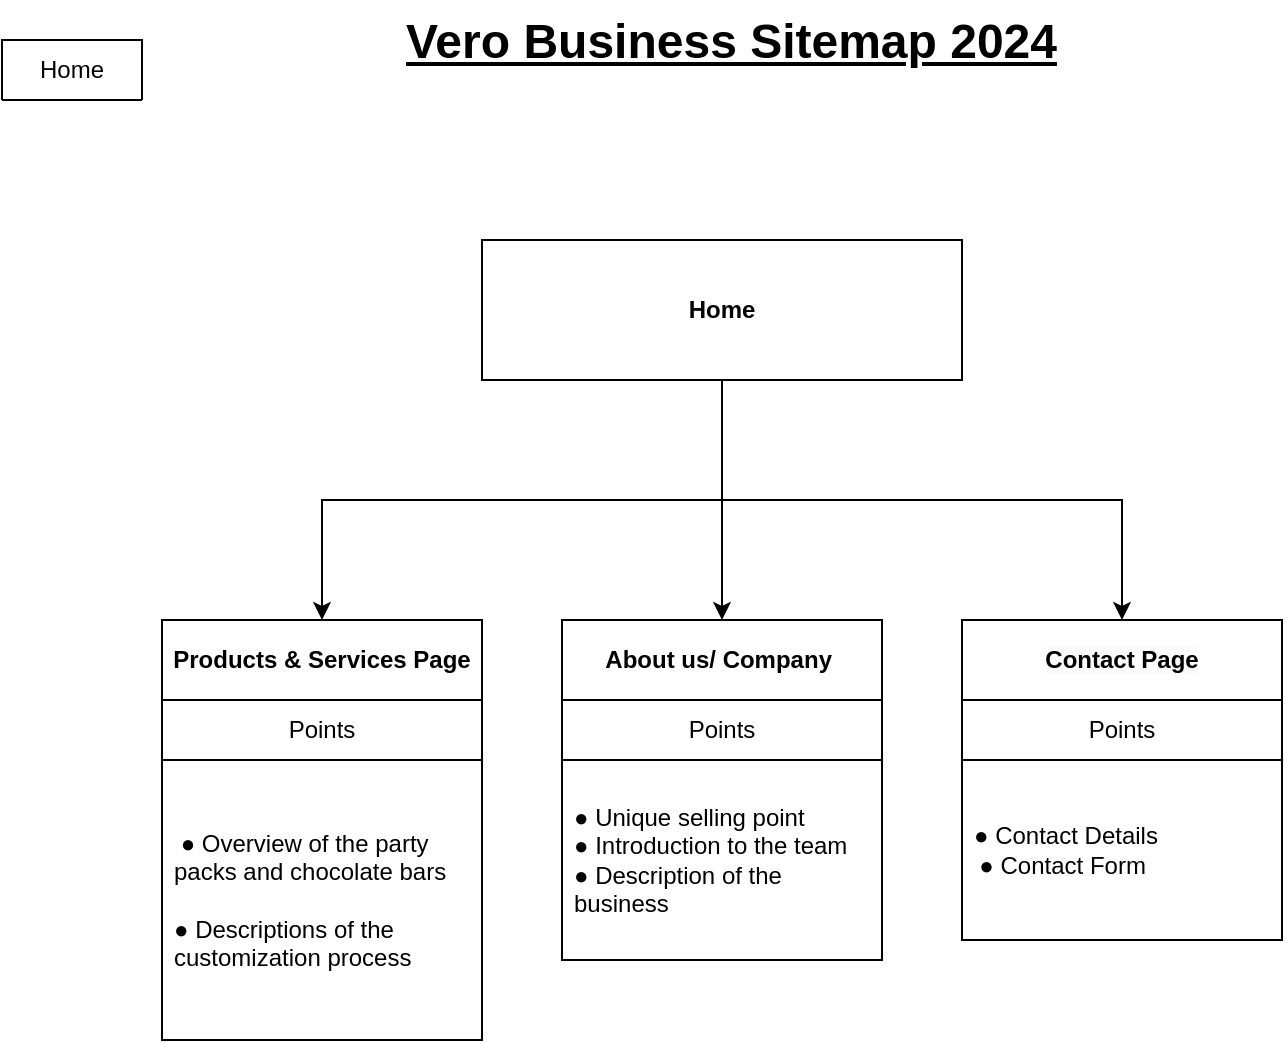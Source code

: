 <mxfile version="24.8.2">
  <diagram name="Page-1" id="A0hWKiQMjQSMnbhwBFXc">
    <mxGraphModel dx="934" dy="509" grid="1" gridSize="10" guides="1" tooltips="1" connect="1" arrows="1" fold="1" page="1" pageScale="1" pageWidth="850" pageHeight="1100" math="0" shadow="0">
      <root>
        <mxCell id="0" />
        <mxCell id="1" parent="0" />
        <mxCell id="HKQunx7O__zHXJOCFJla-1" value="Home" style="swimlane;fontStyle=0;childLayout=stackLayout;horizontal=1;startSize=30;horizontalStack=0;resizeParent=1;resizeParentMax=0;resizeLast=0;collapsible=1;marginBottom=0;whiteSpace=wrap;html=1;" parent="1" vertex="1" collapsed="1">
          <mxGeometry x="40" y="30" width="70" height="30" as="geometry">
            <mxRectangle x="40" y="30" width="140" height="120" as="alternateBounds" />
          </mxGeometry>
        </mxCell>
        <mxCell id="HKQunx7O__zHXJOCFJla-2" value="About us/ Company&amp;nbsp;" style="text;strokeColor=none;fillColor=none;align=left;verticalAlign=middle;spacingLeft=4;spacingRight=4;overflow=hidden;points=[[0,0.5],[1,0.5]];portConstraint=eastwest;rotatable=0;whiteSpace=wrap;html=1;" parent="HKQunx7O__zHXJOCFJla-1" vertex="1">
          <mxGeometry y="30" width="140" height="30" as="geometry" />
        </mxCell>
        <mxCell id="HKQunx7O__zHXJOCFJla-3" value="Products &amp;amp; Services Page" style="text;strokeColor=none;fillColor=none;align=left;verticalAlign=middle;spacingLeft=4;spacingRight=4;overflow=hidden;points=[[0,0.5],[1,0.5]];portConstraint=eastwest;rotatable=0;whiteSpace=wrap;html=1;" parent="HKQunx7O__zHXJOCFJla-1" vertex="1">
          <mxGeometry y="60" width="140" height="30" as="geometry" />
        </mxCell>
        <mxCell id="HKQunx7O__zHXJOCFJla-4" value="Contact Page" style="text;strokeColor=none;fillColor=none;align=left;verticalAlign=middle;spacingLeft=4;spacingRight=4;overflow=hidden;points=[[0,0.5],[1,0.5]];portConstraint=eastwest;rotatable=0;whiteSpace=wrap;html=1;" parent="HKQunx7O__zHXJOCFJla-1" vertex="1">
          <mxGeometry y="90" width="140" height="30" as="geometry" />
        </mxCell>
        <mxCell id="eWygXv2ik16to1QCMMdy-4" value="" style="edgeStyle=orthogonalEdgeStyle;rounded=0;orthogonalLoop=1;jettySize=auto;html=1;" edge="1" parent="1" source="HKQunx7O__zHXJOCFJla-5" target="HKQunx7O__zHXJOCFJla-9">
          <mxGeometry relative="1" as="geometry" />
        </mxCell>
        <mxCell id="eWygXv2ik16to1QCMMdy-5" style="edgeStyle=orthogonalEdgeStyle;rounded=0;orthogonalLoop=1;jettySize=auto;html=1;" edge="1" parent="1" source="HKQunx7O__zHXJOCFJla-5" target="HKQunx7O__zHXJOCFJla-17">
          <mxGeometry relative="1" as="geometry" />
        </mxCell>
        <mxCell id="eWygXv2ik16to1QCMMdy-6" style="edgeStyle=orthogonalEdgeStyle;rounded=0;orthogonalLoop=1;jettySize=auto;html=1;" edge="1" parent="1" source="HKQunx7O__zHXJOCFJla-5" target="HKQunx7O__zHXJOCFJla-13">
          <mxGeometry relative="1" as="geometry" />
        </mxCell>
        <mxCell id="HKQunx7O__zHXJOCFJla-5" value="&lt;b&gt;Home&lt;/b&gt;" style="rounded=0;whiteSpace=wrap;html=1;" parent="1" vertex="1">
          <mxGeometry x="280" y="130" width="240" height="70" as="geometry" />
        </mxCell>
        <mxCell id="zaC_Tw9AJUwiArD0EuJi-2" value="&lt;h1 style=&quot;margin-top: 0px;&quot;&gt;&lt;u&gt;Vero Business Sitemap 2024&lt;/u&gt;&lt;/h1&gt;" style="text;html=1;whiteSpace=wrap;overflow=hidden;rounded=0;" parent="1" vertex="1">
          <mxGeometry x="240" y="10" width="340" height="50" as="geometry" />
        </mxCell>
        <mxCell id="eWygXv2ik16to1QCMMdy-1" value="" style="group" vertex="1" connectable="0" parent="1">
          <mxGeometry x="320" y="320" width="160" height="170" as="geometry" />
        </mxCell>
        <mxCell id="HKQunx7O__zHXJOCFJla-9" value="&lt;span style=&quot;text-align: left;&quot;&gt;&lt;b&gt;About us/ Company&amp;nbsp;&lt;/b&gt;&lt;/span&gt;" style="rounded=0;whiteSpace=wrap;html=1;" parent="eWygXv2ik16to1QCMMdy-1" vertex="1">
          <mxGeometry width="160" height="40" as="geometry" />
        </mxCell>
        <mxCell id="zaC_Tw9AJUwiArD0EuJi-3" value="Points" style="swimlane;fontStyle=0;childLayout=stackLayout;horizontal=1;startSize=30;horizontalStack=0;resizeParent=1;resizeParentMax=0;resizeLast=0;collapsible=1;marginBottom=0;whiteSpace=wrap;html=1;" parent="eWygXv2ik16to1QCMMdy-1" vertex="1">
          <mxGeometry y="40" width="160" height="130" as="geometry" />
        </mxCell>
        <mxCell id="zaC_Tw9AJUwiArD0EuJi-4" value="● Unique selling point&lt;br&gt;● Introduction to the team&amp;nbsp;&lt;div&gt;● Description of the business&lt;/div&gt;" style="text;strokeColor=none;fillColor=none;align=left;verticalAlign=middle;spacingLeft=4;spacingRight=4;overflow=hidden;points=[[0,0.5],[1,0.5]];portConstraint=eastwest;rotatable=0;whiteSpace=wrap;html=1;" parent="zaC_Tw9AJUwiArD0EuJi-3" vertex="1">
          <mxGeometry y="30" width="160" height="100" as="geometry" />
        </mxCell>
        <mxCell id="eWygXv2ik16to1QCMMdy-2" value="" style="group" vertex="1" connectable="0" parent="1">
          <mxGeometry x="120" y="320" width="160" height="210" as="geometry" />
        </mxCell>
        <mxCell id="HKQunx7O__zHXJOCFJla-17" value="&lt;b style=&quot;text-align: left;&quot;&gt;Products &amp;amp; Services Page&lt;/b&gt;" style="rounded=0;whiteSpace=wrap;html=1;" parent="eWygXv2ik16to1QCMMdy-2" vertex="1">
          <mxGeometry width="160" height="40" as="geometry" />
        </mxCell>
        <mxCell id="zaC_Tw9AJUwiArD0EuJi-15" value="Points" style="swimlane;fontStyle=0;childLayout=stackLayout;horizontal=1;startSize=30;horizontalStack=0;resizeParent=1;resizeParentMax=0;resizeLast=0;collapsible=1;marginBottom=0;whiteSpace=wrap;html=1;" parent="eWygXv2ik16to1QCMMdy-2" vertex="1">
          <mxGeometry y="40" width="160" height="170" as="geometry" />
        </mxCell>
        <mxCell id="zaC_Tw9AJUwiArD0EuJi-18" value="&amp;nbsp;● Overview of the party packs and chocolate bars&lt;div&gt;&lt;br&gt;&lt;div&gt;● Descriptions of the customization process&lt;/div&gt;&lt;/div&gt;" style="text;strokeColor=none;fillColor=none;align=left;verticalAlign=middle;spacingLeft=4;spacingRight=4;overflow=hidden;points=[[0,0.5],[1,0.5]];portConstraint=eastwest;rotatable=0;whiteSpace=wrap;html=1;" parent="zaC_Tw9AJUwiArD0EuJi-15" vertex="1">
          <mxGeometry y="30" width="160" height="140" as="geometry" />
        </mxCell>
        <mxCell id="eWygXv2ik16to1QCMMdy-3" value="" style="group" vertex="1" connectable="0" parent="1">
          <mxGeometry x="520" y="320" width="160" height="160" as="geometry" />
        </mxCell>
        <mxCell id="HKQunx7O__zHXJOCFJla-13" value="&lt;span style=&quot;color: rgb(0, 0, 0); font-family: Helvetica; font-size: 12px; font-style: normal; font-variant-ligatures: normal; font-variant-caps: normal; letter-spacing: normal; orphans: 2; text-align: left; text-indent: 0px; text-transform: none; widows: 2; word-spacing: 0px; -webkit-text-stroke-width: 0px; white-space: normal; background-color: rgb(251, 251, 251); text-decoration-thickness: initial; text-decoration-style: initial; text-decoration-color: initial; float: none; display: inline !important;&quot;&gt;&lt;b&gt;Contact Page&lt;/b&gt;&lt;/span&gt;" style="rounded=0;whiteSpace=wrap;html=1;" parent="eWygXv2ik16to1QCMMdy-3" vertex="1">
          <mxGeometry width="160" height="40" as="geometry" />
        </mxCell>
        <mxCell id="zaC_Tw9AJUwiArD0EuJi-11" value="Points" style="swimlane;fontStyle=0;childLayout=stackLayout;horizontal=1;startSize=30;horizontalStack=0;resizeParent=1;resizeParentMax=0;resizeLast=0;collapsible=1;marginBottom=0;whiteSpace=wrap;html=1;" parent="eWygXv2ik16to1QCMMdy-3" vertex="1">
          <mxGeometry y="40" width="160" height="120" as="geometry" />
        </mxCell>
        <mxCell id="zaC_Tw9AJUwiArD0EuJi-12" value="&lt;div style=&quot;text-align: center;&quot;&gt;&lt;span style=&quot;text-align: left; background-color: initial;&quot;&gt;● Contact Details&lt;/span&gt;&lt;/div&gt;&lt;div style=&quot;text-align: center;&quot;&gt;&lt;span style=&quot;text-align: left;&quot;&gt;● Contact Form&amp;nbsp;&lt;/span&gt;&lt;/div&gt;" style="text;strokeColor=none;fillColor=none;align=left;verticalAlign=middle;spacingLeft=4;spacingRight=4;overflow=hidden;points=[[0,0.5],[1,0.5]];portConstraint=eastwest;rotatable=0;whiteSpace=wrap;html=1;" parent="zaC_Tw9AJUwiArD0EuJi-11" vertex="1">
          <mxGeometry y="30" width="160" height="90" as="geometry" />
        </mxCell>
      </root>
    </mxGraphModel>
  </diagram>
</mxfile>

